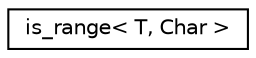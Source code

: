 digraph "Graphical Class Hierarchy"
{
 // INTERACTIVE_SVG=YES
  edge [fontname="Helvetica",fontsize="10",labelfontname="Helvetica",labelfontsize="10"];
  node [fontname="Helvetica",fontsize="10",shape=record];
  rankdir="LR";
  Node1 [label="is_range\< T, Char \>",height=0.2,width=0.4,color="black", fillcolor="white", style="filled",URL="$structis__range.html"];
}
